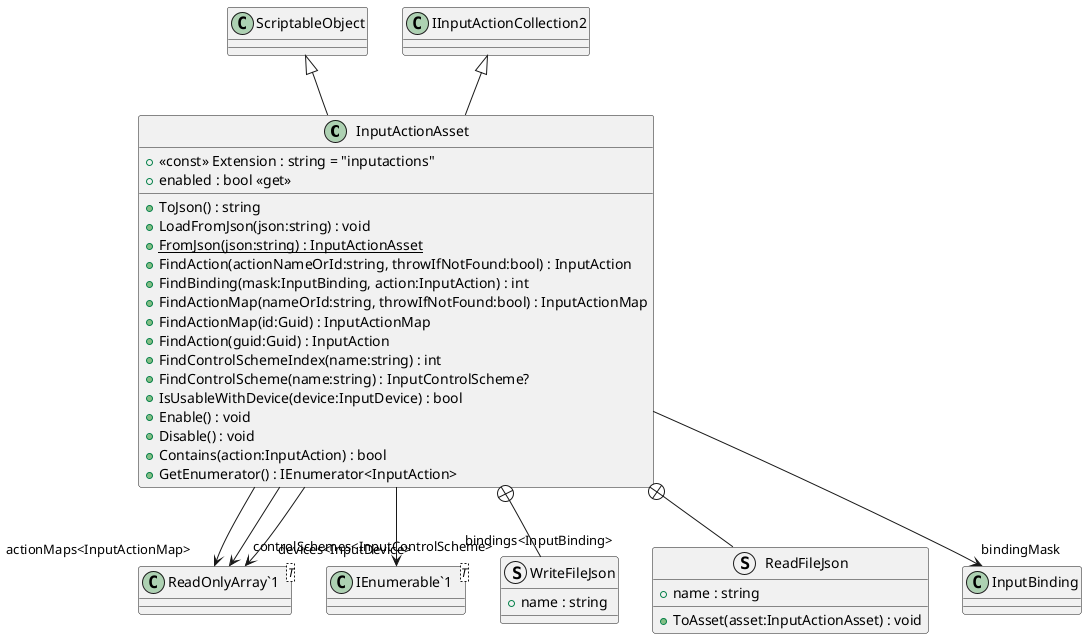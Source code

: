 @startuml
class InputActionAsset {
    + <<const>> Extension : string = "inputactions"
    + enabled : bool <<get>>
    + ToJson() : string
    + LoadFromJson(json:string) : void
    + {static} FromJson(json:string) : InputActionAsset
    + FindAction(actionNameOrId:string, throwIfNotFound:bool) : InputAction
    + FindBinding(mask:InputBinding, action:InputAction) : int
    + FindActionMap(nameOrId:string, throwIfNotFound:bool) : InputActionMap
    + FindActionMap(id:Guid) : InputActionMap
    + FindAction(guid:Guid) : InputAction
    + FindControlSchemeIndex(name:string) : int
    + FindControlScheme(name:string) : InputControlScheme?
    + IsUsableWithDevice(device:InputDevice) : bool
    + Enable() : void
    + Disable() : void
    + Contains(action:InputAction) : bool
    + GetEnumerator() : IEnumerator<InputAction>
}
class "ReadOnlyArray`1"<T> {
}
class "IEnumerable`1"<T> {
}
struct WriteFileJson {
    + name : string
}
struct ReadFileJson {
    + name : string
    + ToAsset(asset:InputActionAsset) : void
}
ScriptableObject <|-- InputActionAsset
IInputActionCollection2 <|-- InputActionAsset
InputActionAsset --> "actionMaps<InputActionMap>" "ReadOnlyArray`1"
InputActionAsset --> "controlSchemes<InputControlScheme>" "ReadOnlyArray`1"
InputActionAsset --> "bindings<InputBinding>" "IEnumerable`1"
InputActionAsset --> "bindingMask" InputBinding
InputActionAsset --> "devices<InputDevice>" "ReadOnlyArray`1"
InputActionAsset +-- WriteFileJson
InputActionAsset +-- ReadFileJson
@enduml
